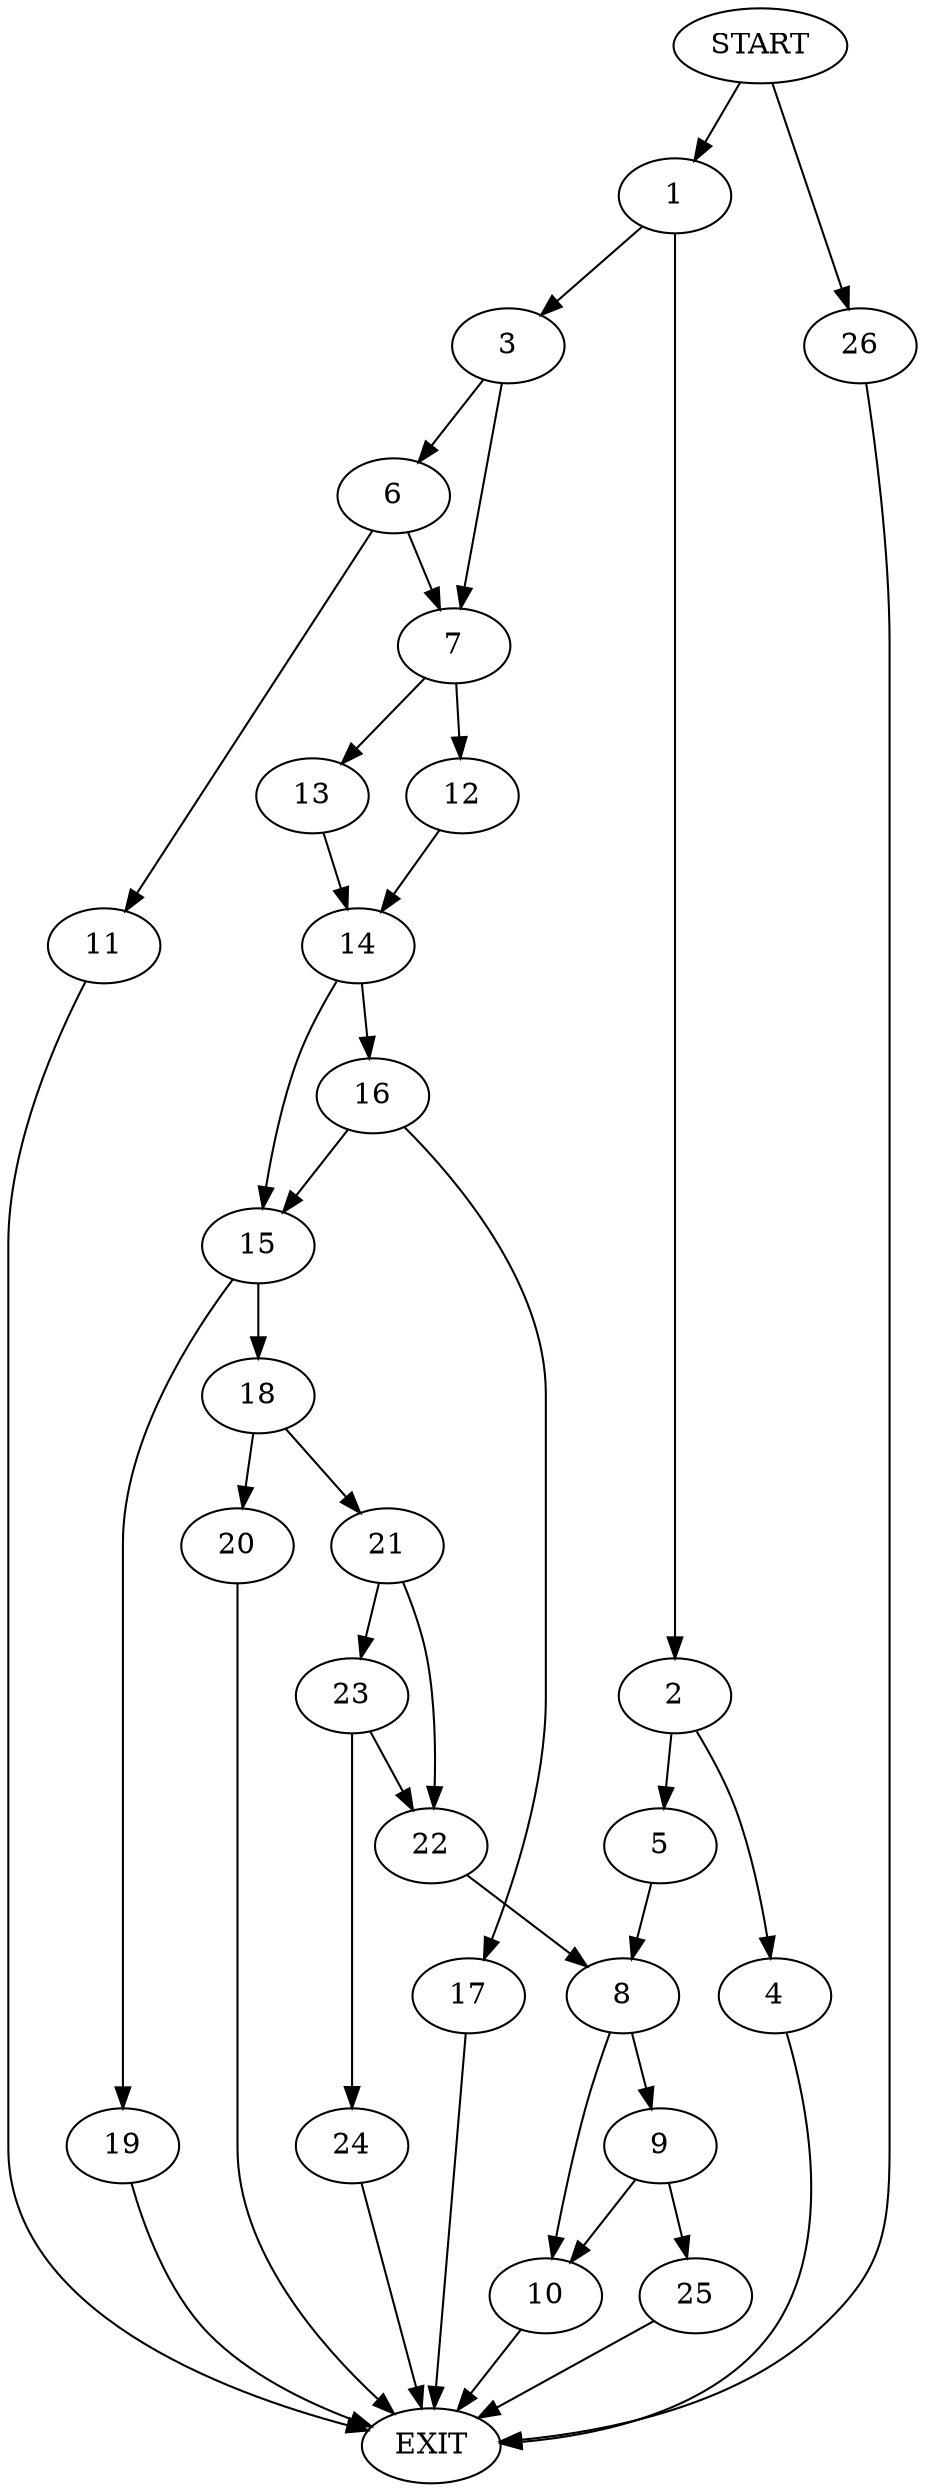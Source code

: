 digraph {
0 [label="START"]
27 [label="EXIT"]
0 -> 1
1 -> 2
1 -> 3
2 -> 4
2 -> 5
3 -> 6
3 -> 7
4 -> 27
5 -> 8
8 -> 9
8 -> 10
6 -> 7
6 -> 11
7 -> 12
7 -> 13
11 -> 27
12 -> 14
13 -> 14
14 -> 15
14 -> 16
16 -> 17
16 -> 15
15 -> 18
15 -> 19
17 -> 27
19 -> 27
18 -> 20
18 -> 21
20 -> 27
21 -> 22
21 -> 23
22 -> 8
23 -> 24
23 -> 22
24 -> 27
9 -> 25
9 -> 10
10 -> 27
0 -> 26
26 -> 27
25 -> 27
}
